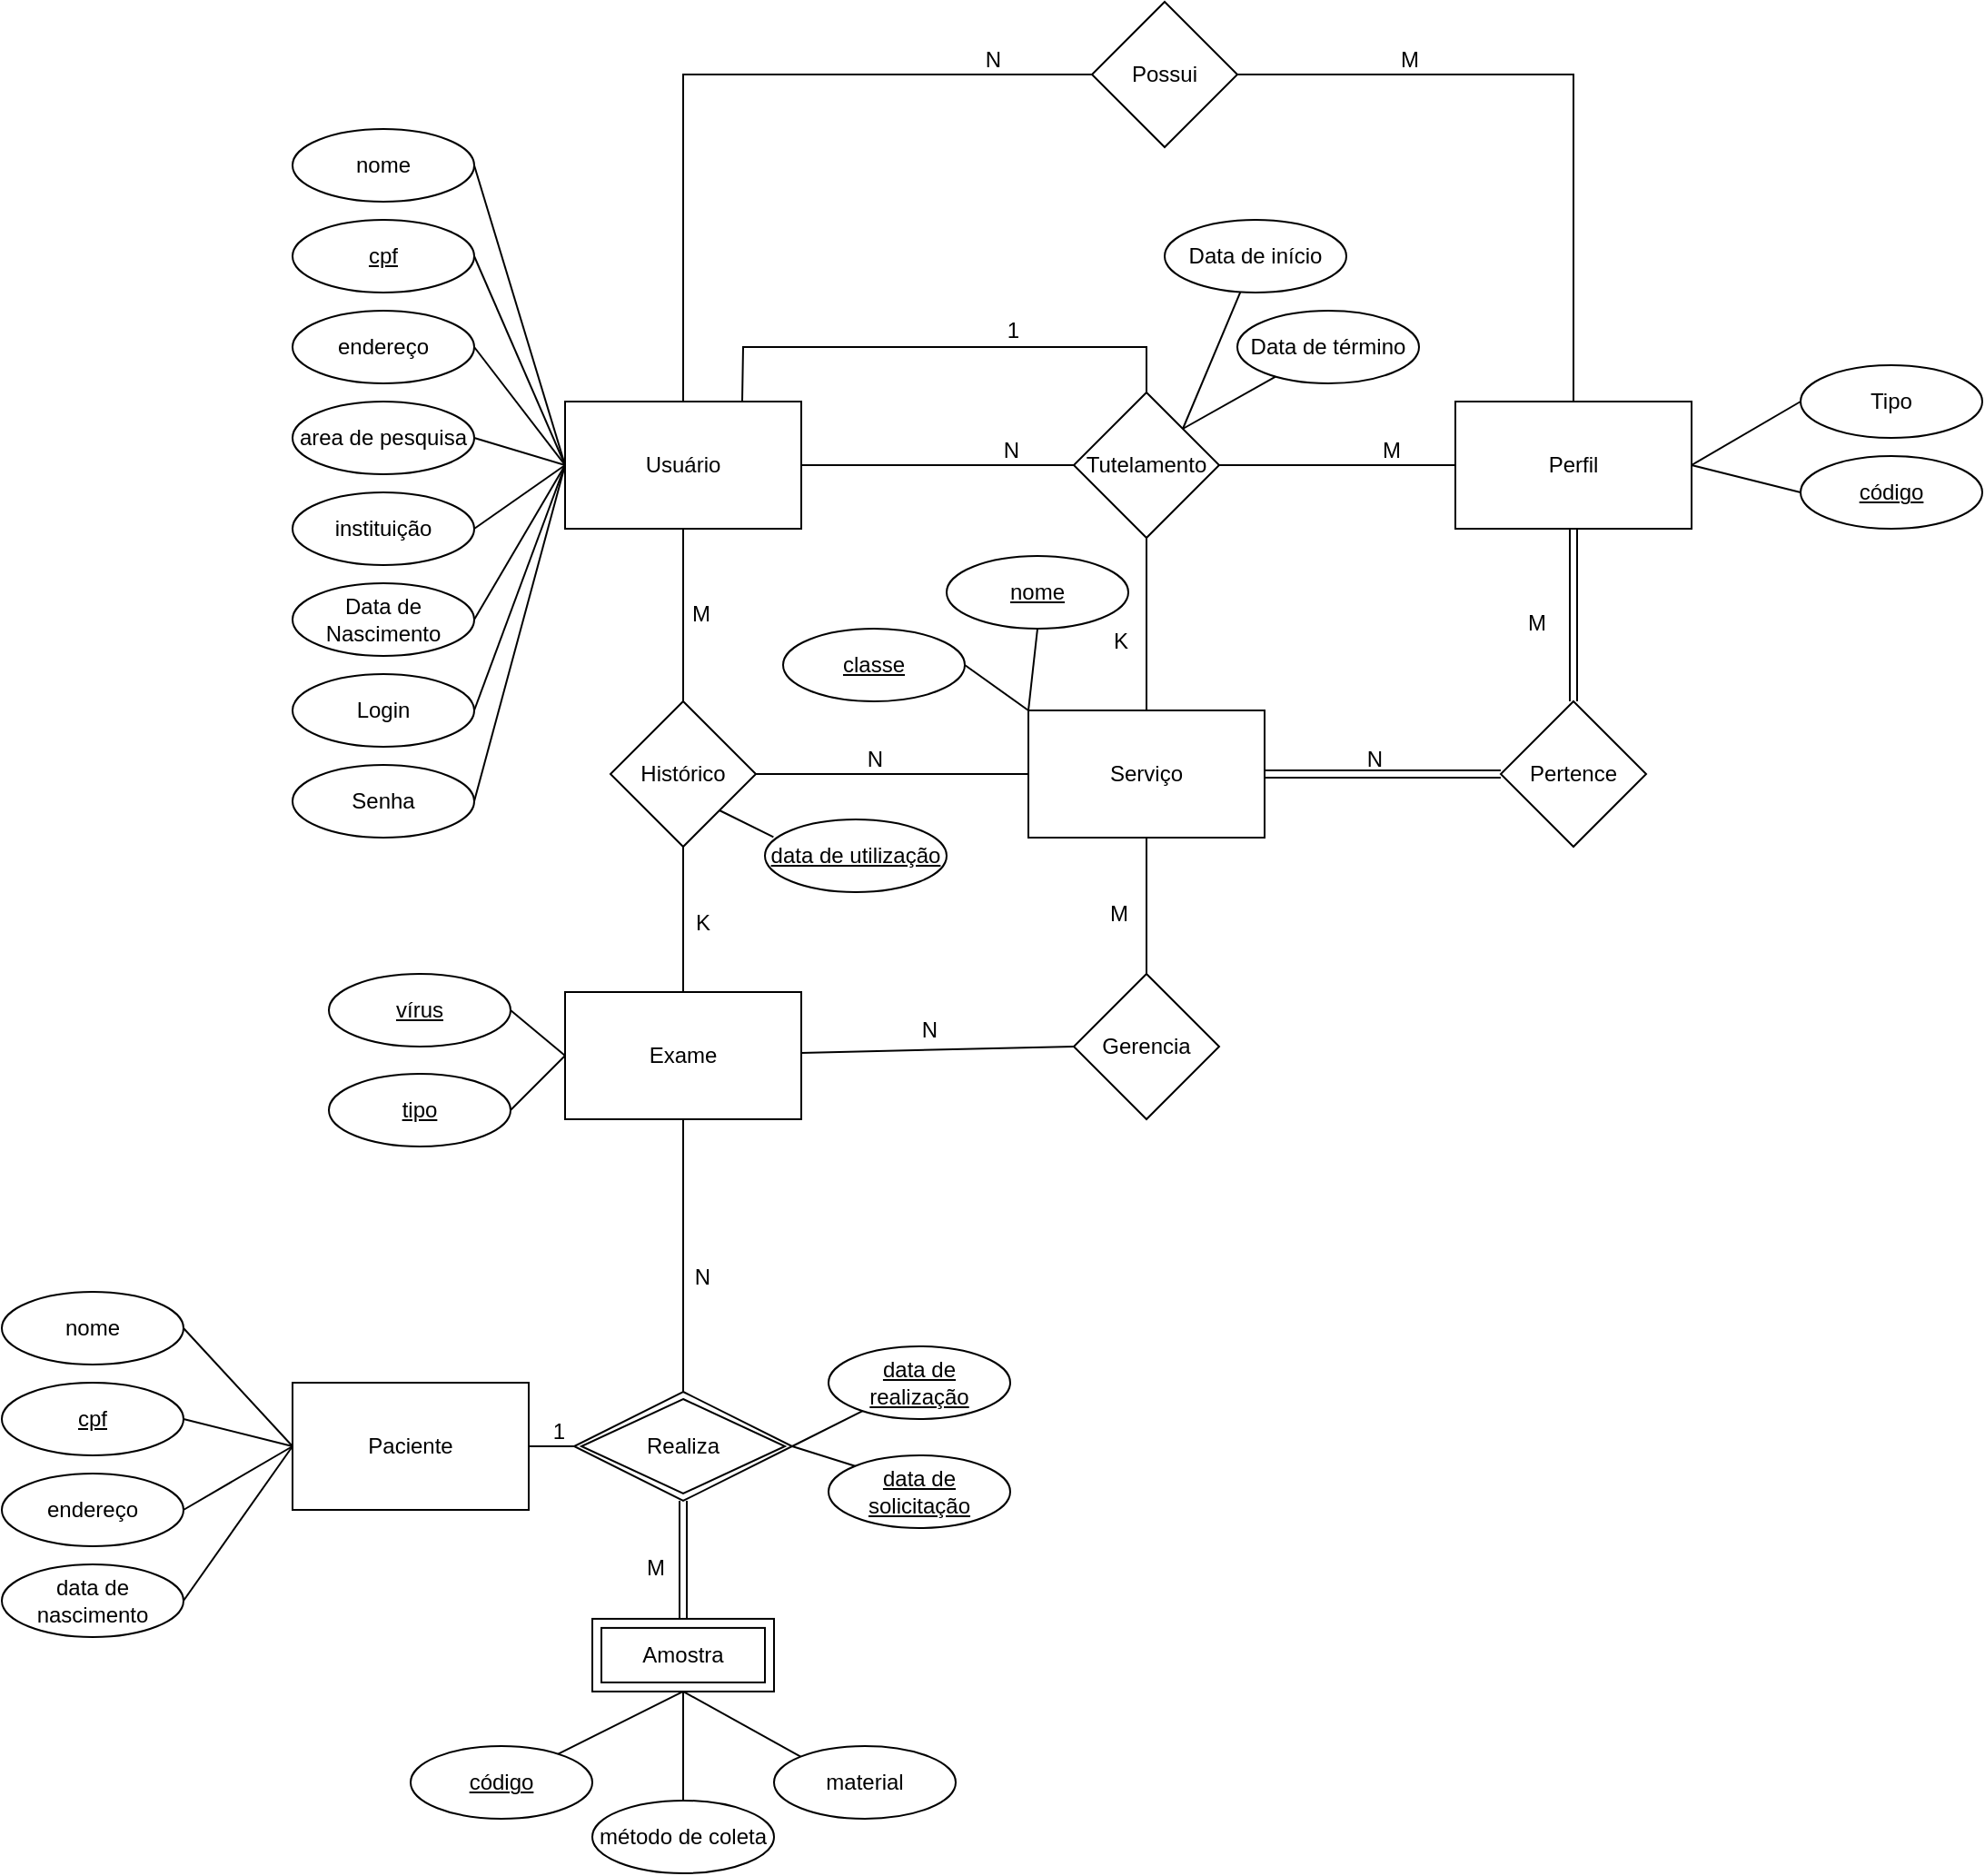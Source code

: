 <mxfile version="13.1.12" type="device" pages="2"><diagram id="vqulIl1J4enLwHjpf-9g" name="Page-1"><mxGraphModel dx="1108" dy="482" grid="1" gridSize="10" guides="1" tooltips="1" connect="1" arrows="1" fold="1" page="1" pageScale="1" pageWidth="850" pageHeight="1100" math="0" shadow="0"><root><mxCell id="0"/><mxCell id="1" parent="0"/><mxCell id="Hca87l5G_y4M02Vb20pz-1" value="Usuário" style="rounded=0;whiteSpace=wrap;html=1;" parent="1" vertex="1"><mxGeometry x="330" y="250" width="130" height="70" as="geometry"/></mxCell><mxCell id="Hca87l5G_y4M02Vb20pz-2" value="nome" style="ellipse;whiteSpace=wrap;html=1;align=center;" parent="1" vertex="1"><mxGeometry x="180" y="100" width="100" height="40" as="geometry"/></mxCell><mxCell id="Hca87l5G_y4M02Vb20pz-4" value="endereço" style="ellipse;whiteSpace=wrap;html=1;align=center;" parent="1" vertex="1"><mxGeometry x="180" y="200" width="100" height="40" as="geometry"/></mxCell><mxCell id="Hca87l5G_y4M02Vb20pz-5" value="cpf" style="ellipse;whiteSpace=wrap;html=1;align=center;fontStyle=4;" parent="1" vertex="1"><mxGeometry x="180" y="150" width="100" height="40" as="geometry"/></mxCell><mxCell id="Hca87l5G_y4M02Vb20pz-6" value="area de pesquisa" style="ellipse;whiteSpace=wrap;html=1;align=center;" parent="1" vertex="1"><mxGeometry x="180" y="250" width="100" height="40" as="geometry"/></mxCell><mxCell id="Hca87l5G_y4M02Vb20pz-7" value="instituição" style="ellipse;whiteSpace=wrap;html=1;align=center;" parent="1" vertex="1"><mxGeometry x="180" y="300" width="100" height="40" as="geometry"/></mxCell><mxCell id="Hca87l5G_y4M02Vb20pz-8" value="Data de Nascimento" style="ellipse;whiteSpace=wrap;html=1;align=center;" parent="1" vertex="1"><mxGeometry x="180" y="350" width="100" height="40" as="geometry"/></mxCell><mxCell id="Hca87l5G_y4M02Vb20pz-9" value="Login" style="ellipse;whiteSpace=wrap;html=1;align=center;" parent="1" vertex="1"><mxGeometry x="180" y="400" width="100" height="40" as="geometry"/></mxCell><mxCell id="Hca87l5G_y4M02Vb20pz-10" value="Senha" style="ellipse;whiteSpace=wrap;html=1;align=center;" parent="1" vertex="1"><mxGeometry x="180" y="450" width="100" height="40" as="geometry"/></mxCell><mxCell id="Hca87l5G_y4M02Vb20pz-12" value="" style="endArrow=none;html=1;entryX=0;entryY=0.5;entryDx=0;entryDy=0;exitX=1;exitY=0.5;exitDx=0;exitDy=0;" parent="1" source="Hca87l5G_y4M02Vb20pz-2" target="Hca87l5G_y4M02Vb20pz-1" edge="1"><mxGeometry width="50" height="50" relative="1" as="geometry"><mxPoint x="400" y="370" as="sourcePoint"/><mxPoint x="450" y="320" as="targetPoint"/></mxGeometry></mxCell><mxCell id="Hca87l5G_y4M02Vb20pz-13" value="" style="endArrow=none;html=1;entryX=0;entryY=0.5;entryDx=0;entryDy=0;exitX=1;exitY=0.5;exitDx=0;exitDy=0;" parent="1" source="Hca87l5G_y4M02Vb20pz-5" target="Hca87l5G_y4M02Vb20pz-1" edge="1"><mxGeometry width="50" height="50" relative="1" as="geometry"><mxPoint x="290" y="130" as="sourcePoint"/><mxPoint x="370" y="270" as="targetPoint"/></mxGeometry></mxCell><mxCell id="Hca87l5G_y4M02Vb20pz-14" value="" style="endArrow=none;html=1;entryX=0;entryY=0.5;entryDx=0;entryDy=0;exitX=1;exitY=0.5;exitDx=0;exitDy=0;" parent="1" source="Hca87l5G_y4M02Vb20pz-4" target="Hca87l5G_y4M02Vb20pz-1" edge="1"><mxGeometry width="50" height="50" relative="1" as="geometry"><mxPoint x="290" y="180" as="sourcePoint"/><mxPoint x="370" y="270" as="targetPoint"/></mxGeometry></mxCell><mxCell id="Hca87l5G_y4M02Vb20pz-15" value="" style="endArrow=none;html=1;exitX=1;exitY=0.5;exitDx=0;exitDy=0;entryX=0;entryY=0.5;entryDx=0;entryDy=0;" parent="1" source="Hca87l5G_y4M02Vb20pz-6" target="Hca87l5G_y4M02Vb20pz-1" edge="1"><mxGeometry width="50" height="50" relative="1" as="geometry"><mxPoint x="290" y="230" as="sourcePoint"/><mxPoint x="360" y="260" as="targetPoint"/></mxGeometry></mxCell><mxCell id="Hca87l5G_y4M02Vb20pz-17" value="" style="endArrow=none;html=1;exitX=1;exitY=0.5;exitDx=0;exitDy=0;entryX=0;entryY=0.5;entryDx=0;entryDy=0;" parent="1" source="Hca87l5G_y4M02Vb20pz-7" target="Hca87l5G_y4M02Vb20pz-1" edge="1"><mxGeometry width="50" height="50" relative="1" as="geometry"><mxPoint x="290" y="280" as="sourcePoint"/><mxPoint x="370" y="270" as="targetPoint"/></mxGeometry></mxCell><mxCell id="Hca87l5G_y4M02Vb20pz-18" value="" style="endArrow=none;html=1;exitX=1;exitY=0.5;exitDx=0;exitDy=0;entryX=0;entryY=0.5;entryDx=0;entryDy=0;" parent="1" source="Hca87l5G_y4M02Vb20pz-8" target="Hca87l5G_y4M02Vb20pz-1" edge="1"><mxGeometry width="50" height="50" relative="1" as="geometry"><mxPoint x="290" y="330" as="sourcePoint"/><mxPoint x="360" y="260" as="targetPoint"/></mxGeometry></mxCell><mxCell id="Hca87l5G_y4M02Vb20pz-19" value="" style="endArrow=none;html=1;exitX=1;exitY=0.5;exitDx=0;exitDy=0;entryX=0;entryY=0.5;entryDx=0;entryDy=0;" parent="1" source="Hca87l5G_y4M02Vb20pz-9" target="Hca87l5G_y4M02Vb20pz-1" edge="1"><mxGeometry width="50" height="50" relative="1" as="geometry"><mxPoint x="290" y="380" as="sourcePoint"/><mxPoint x="370" y="270" as="targetPoint"/></mxGeometry></mxCell><mxCell id="Hca87l5G_y4M02Vb20pz-20" value="" style="endArrow=none;html=1;exitX=1;exitY=0.5;exitDx=0;exitDy=0;entryX=0;entryY=0.5;entryDx=0;entryDy=0;" parent="1" source="Hca87l5G_y4M02Vb20pz-10" target="Hca87l5G_y4M02Vb20pz-1" edge="1"><mxGeometry width="50" height="50" relative="1" as="geometry"><mxPoint x="290" y="430" as="sourcePoint"/><mxPoint x="370" y="270" as="targetPoint"/></mxGeometry></mxCell><mxCell id="Hca87l5G_y4M02Vb20pz-21" value="Tutelamento" style="rhombus;whiteSpace=wrap;html=1;" parent="1" vertex="1"><mxGeometry x="610" y="245" width="80" height="80" as="geometry"/></mxCell><mxCell id="Hca87l5G_y4M02Vb20pz-22" value="Perfil" style="rounded=0;whiteSpace=wrap;html=1;" parent="1" vertex="1"><mxGeometry x="820" y="250" width="130" height="70" as="geometry"/></mxCell><mxCell id="Hca87l5G_y4M02Vb20pz-25" value="Possui" style="rhombus;whiteSpace=wrap;html=1;" parent="1" vertex="1"><mxGeometry x="620" y="30" width="80" height="80" as="geometry"/></mxCell><mxCell id="Hca87l5G_y4M02Vb20pz-26" value="" style="endArrow=none;html=1;rounded=0;exitX=0.75;exitY=0;exitDx=0;exitDy=0;entryX=0.5;entryY=0;entryDx=0;entryDy=0;" parent="1" source="Hca87l5G_y4M02Vb20pz-1" target="Hca87l5G_y4M02Vb20pz-21" edge="1"><mxGeometry relative="1" as="geometry"><mxPoint x="370" y="290" as="sourcePoint"/><mxPoint x="580" y="220" as="targetPoint"/><Array as="points"><mxPoint x="428" y="220"/><mxPoint x="650" y="220"/></Array></mxGeometry></mxCell><mxCell id="Hca87l5G_y4M02Vb20pz-27" value="1" style="resizable=0;html=1;align=right;verticalAlign=bottom;" parent="Hca87l5G_y4M02Vb20pz-26" connectable="0" vertex="1"><mxGeometry x="1" relative="1" as="geometry"><mxPoint x="-70" y="-25" as="offset"/></mxGeometry></mxCell><mxCell id="Hca87l5G_y4M02Vb20pz-28" value="" style="endArrow=none;html=1;rounded=0;entryX=0;entryY=0.5;entryDx=0;entryDy=0;" parent="1" target="Hca87l5G_y4M02Vb20pz-21" edge="1"><mxGeometry relative="1" as="geometry"><mxPoint x="460" y="285" as="sourcePoint"/><mxPoint x="530" y="290" as="targetPoint"/></mxGeometry></mxCell><mxCell id="Hca87l5G_y4M02Vb20pz-29" value="N" style="resizable=0;html=1;align=right;verticalAlign=bottom;" parent="Hca87l5G_y4M02Vb20pz-28" connectable="0" vertex="1"><mxGeometry x="1" relative="1" as="geometry"><mxPoint x="-30" as="offset"/></mxGeometry></mxCell><mxCell id="Hca87l5G_y4M02Vb20pz-33" value="" style="endArrow=none;html=1;rounded=0;exitX=0.5;exitY=0;exitDx=0;exitDy=0;entryX=0;entryY=0.5;entryDx=0;entryDy=0;" parent="1" source="Hca87l5G_y4M02Vb20pz-1" target="Hca87l5G_y4M02Vb20pz-25" edge="1"><mxGeometry relative="1" as="geometry"><mxPoint x="470" y="295" as="sourcePoint"/><mxPoint x="395" y="90" as="targetPoint"/><Array as="points"><mxPoint x="395" y="70"/></Array></mxGeometry></mxCell><mxCell id="Hca87l5G_y4M02Vb20pz-34" value="N" style="resizable=0;html=1;align=right;verticalAlign=bottom;" parent="Hca87l5G_y4M02Vb20pz-33" connectable="0" vertex="1"><mxGeometry x="1" relative="1" as="geometry"><mxPoint x="-50" as="offset"/></mxGeometry></mxCell><mxCell id="Hca87l5G_y4M02Vb20pz-35" value="" style="endArrow=none;html=1;rounded=0;exitX=0.5;exitY=0;exitDx=0;exitDy=0;entryX=1;entryY=0.5;entryDx=0;entryDy=0;" parent="1" source="Hca87l5G_y4M02Vb20pz-22" target="Hca87l5G_y4M02Vb20pz-25" edge="1"><mxGeometry relative="1" as="geometry"><mxPoint x="405" y="260" as="sourcePoint"/><mxPoint x="560" y="150" as="targetPoint"/><Array as="points"><mxPoint x="885" y="70"/></Array></mxGeometry></mxCell><mxCell id="Hca87l5G_y4M02Vb20pz-36" value="M" style="resizable=0;html=1;align=right;verticalAlign=bottom;" parent="Hca87l5G_y4M02Vb20pz-35" connectable="0" vertex="1"><mxGeometry x="1" relative="1" as="geometry"><mxPoint x="100" as="offset"/></mxGeometry></mxCell><mxCell id="Hca87l5G_y4M02Vb20pz-37" value="Data de início" style="ellipse;whiteSpace=wrap;html=1;align=center;" parent="1" vertex="1"><mxGeometry x="660" y="150" width="100" height="40" as="geometry"/></mxCell><mxCell id="Hca87l5G_y4M02Vb20pz-38" value="Data de término" style="ellipse;whiteSpace=wrap;html=1;align=center;" parent="1" vertex="1"><mxGeometry x="700" y="200" width="100" height="40" as="geometry"/></mxCell><mxCell id="Hca87l5G_y4M02Vb20pz-39" value="" style="endArrow=none;html=1;exitX=1;exitY=0;exitDx=0;exitDy=0;" parent="1" source="Hca87l5G_y4M02Vb20pz-21" target="Hca87l5G_y4M02Vb20pz-38" edge="1"><mxGeometry width="50" height="50" relative="1" as="geometry"><mxPoint x="690" y="310" as="sourcePoint"/><mxPoint x="740" y="260" as="targetPoint"/></mxGeometry></mxCell><mxCell id="Hca87l5G_y4M02Vb20pz-40" value="" style="endArrow=none;html=1;exitX=1;exitY=0;exitDx=0;exitDy=0;" parent="1" source="Hca87l5G_y4M02Vb20pz-21" target="Hca87l5G_y4M02Vb20pz-37" edge="1"><mxGeometry width="50" height="50" relative="1" as="geometry"><mxPoint x="680" y="275" as="sourcePoint"/><mxPoint x="731.024" y="246.299" as="targetPoint"/></mxGeometry></mxCell><mxCell id="Hca87l5G_y4M02Vb20pz-41" value="" style="endArrow=none;html=1;rounded=0;entryX=0;entryY=0.5;entryDx=0;entryDy=0;exitX=1;exitY=0.5;exitDx=0;exitDy=0;" parent="1" source="Hca87l5G_y4M02Vb20pz-21" target="Hca87l5G_y4M02Vb20pz-22" edge="1"><mxGeometry relative="1" as="geometry"><mxPoint x="470" y="295" as="sourcePoint"/><mxPoint x="620" y="295" as="targetPoint"/></mxGeometry></mxCell><mxCell id="Hca87l5G_y4M02Vb20pz-42" value="M" style="resizable=0;html=1;align=right;verticalAlign=bottom;" parent="Hca87l5G_y4M02Vb20pz-41" connectable="0" vertex="1"><mxGeometry x="1" relative="1" as="geometry"><mxPoint x="-30" as="offset"/></mxGeometry></mxCell><mxCell id="Hca87l5G_y4M02Vb20pz-43" value="Tipo" style="ellipse;whiteSpace=wrap;html=1;align=center;" parent="1" vertex="1"><mxGeometry x="1010" y="230" width="100" height="40" as="geometry"/></mxCell><mxCell id="Hca87l5G_y4M02Vb20pz-44" value="" style="endArrow=none;html=1;exitX=1;exitY=0.5;exitDx=0;exitDy=0;entryX=0;entryY=0.5;entryDx=0;entryDy=0;" parent="1" source="Hca87l5G_y4M02Vb20pz-22" target="Hca87l5G_y4M02Vb20pz-43" edge="1"><mxGeometry width="50" height="50" relative="1" as="geometry"><mxPoint x="680" y="275" as="sourcePoint"/><mxPoint x="731.024" y="246.299" as="targetPoint"/></mxGeometry></mxCell><mxCell id="Hca87l5G_y4M02Vb20pz-45" value="código" style="ellipse;whiteSpace=wrap;html=1;align=center;fontStyle=4;" parent="1" vertex="1"><mxGeometry x="1010" y="280" width="100" height="40" as="geometry"/></mxCell><mxCell id="Hca87l5G_y4M02Vb20pz-46" value="" style="endArrow=none;html=1;exitX=1;exitY=0.5;exitDx=0;exitDy=0;entryX=0;entryY=0.5;entryDx=0;entryDy=0;" parent="1" source="Hca87l5G_y4M02Vb20pz-22" target="Hca87l5G_y4M02Vb20pz-45" edge="1"><mxGeometry width="50" height="50" relative="1" as="geometry"><mxPoint x="960" y="295" as="sourcePoint"/><mxPoint x="1020" y="250" as="targetPoint"/></mxGeometry></mxCell><mxCell id="Hca87l5G_y4M02Vb20pz-47" value="Serviço" style="rounded=0;whiteSpace=wrap;html=1;" parent="1" vertex="1"><mxGeometry x="585" y="420" width="130" height="70" as="geometry"/></mxCell><mxCell id="Hca87l5G_y4M02Vb20pz-48" value="Pertence" style="rhombus;whiteSpace=wrap;html=1;" parent="1" vertex="1"><mxGeometry x="845" y="415" width="80" height="80" as="geometry"/></mxCell><mxCell id="Hca87l5G_y4M02Vb20pz-49" value="" style="shape=link;html=1;rounded=0;entryX=0;entryY=0.5;entryDx=0;entryDy=0;" parent="1" target="Hca87l5G_y4M02Vb20pz-48" edge="1"><mxGeometry relative="1" as="geometry"><mxPoint x="715" y="455" as="sourcePoint"/><mxPoint x="845" y="454.5" as="targetPoint"/></mxGeometry></mxCell><mxCell id="Hca87l5G_y4M02Vb20pz-50" value="N" style="resizable=0;html=1;align=right;verticalAlign=bottom;" parent="Hca87l5G_y4M02Vb20pz-49" connectable="0" vertex="1"><mxGeometry x="1" relative="1" as="geometry"><mxPoint x="-65" as="offset"/></mxGeometry></mxCell><mxCell id="Hca87l5G_y4M02Vb20pz-51" value="" style="shape=link;html=1;rounded=0;entryX=0.5;entryY=0;entryDx=0;entryDy=0;exitX=0.5;exitY=1;exitDx=0;exitDy=0;" parent="1" source="Hca87l5G_y4M02Vb20pz-22" target="Hca87l5G_y4M02Vb20pz-48" edge="1"><mxGeometry relative="1" as="geometry"><mxPoint x="725" y="465" as="sourcePoint"/><mxPoint x="855" y="465" as="targetPoint"/></mxGeometry></mxCell><mxCell id="Hca87l5G_y4M02Vb20pz-52" value="M" style="resizable=0;html=1;align=right;verticalAlign=bottom;" parent="Hca87l5G_y4M02Vb20pz-51" connectable="0" vertex="1"><mxGeometry x="1" relative="1" as="geometry"><mxPoint x="-15" y="-35" as="offset"/></mxGeometry></mxCell><mxCell id="Hca87l5G_y4M02Vb20pz-53" value="" style="endArrow=none;html=1;rounded=0;entryX=0.5;entryY=0;entryDx=0;entryDy=0;exitX=0.5;exitY=1;exitDx=0;exitDy=0;" parent="1" source="Hca87l5G_y4M02Vb20pz-21" target="Hca87l5G_y4M02Vb20pz-47" edge="1"><mxGeometry relative="1" as="geometry"><mxPoint x="700" y="295" as="sourcePoint"/><mxPoint x="830" y="295" as="targetPoint"/></mxGeometry></mxCell><mxCell id="Hca87l5G_y4M02Vb20pz-54" value="&lt;div&gt;K&lt;/div&gt;" style="resizable=0;html=1;align=right;verticalAlign=bottom;" parent="Hca87l5G_y4M02Vb20pz-53" connectable="0" vertex="1"><mxGeometry x="1" relative="1" as="geometry"><mxPoint x="-10" y="-30" as="offset"/></mxGeometry></mxCell><mxCell id="Hca87l5G_y4M02Vb20pz-55" value="classe" style="ellipse;whiteSpace=wrap;html=1;align=center;fontStyle=4;" parent="1" vertex="1"><mxGeometry x="450" y="375" width="100" height="40" as="geometry"/></mxCell><mxCell id="Hca87l5G_y4M02Vb20pz-56" value="&lt;div&gt;nome&lt;/div&gt;" style="ellipse;whiteSpace=wrap;html=1;align=center;fontStyle=4;" parent="1" vertex="1"><mxGeometry x="540" y="335" width="100" height="40" as="geometry"/></mxCell><mxCell id="Hca87l5G_y4M02Vb20pz-57" value="" style="endArrow=none;html=1;exitX=0;exitY=0.5;exitDx=0;exitDy=0;entryX=1;entryY=0.5;entryDx=0;entryDy=0;" parent="1" target="Hca87l5G_y4M02Vb20pz-55" edge="1"><mxGeometry width="50" height="50" relative="1" as="geometry"><mxPoint x="585" y="420" as="sourcePoint"/><mxPoint x="340" y="260" as="targetPoint"/></mxGeometry></mxCell><mxCell id="Hca87l5G_y4M02Vb20pz-58" value="" style="endArrow=none;html=1;exitX=0.5;exitY=1;exitDx=0;exitDy=0;entryX=0;entryY=0;entryDx=0;entryDy=0;" parent="1" source="Hca87l5G_y4M02Vb20pz-56" target="Hca87l5G_y4M02Vb20pz-47" edge="1"><mxGeometry width="50" height="50" relative="1" as="geometry"><mxPoint x="675" y="335" as="sourcePoint"/><mxPoint x="650" y="320" as="targetPoint"/></mxGeometry></mxCell><mxCell id="Hca87l5G_y4M02Vb20pz-59" value="Gerencia" style="rhombus;whiteSpace=wrap;html=1;" parent="1" vertex="1"><mxGeometry x="610" y="565" width="80" height="80" as="geometry"/></mxCell><mxCell id="Hca87l5G_y4M02Vb20pz-60" value="Exame" style="rounded=0;whiteSpace=wrap;html=1;" parent="1" vertex="1"><mxGeometry x="330" y="575" width="130" height="70" as="geometry"/></mxCell><mxCell id="Hca87l5G_y4M02Vb20pz-61" value="" style="endArrow=none;html=1;rounded=0;exitX=0.5;exitY=1;exitDx=0;exitDy=0;entryX=0.5;entryY=0;entryDx=0;entryDy=0;" parent="1" source="Hca87l5G_y4M02Vb20pz-47" target="Hca87l5G_y4M02Vb20pz-59" edge="1"><mxGeometry relative="1" as="geometry"><mxPoint x="649.5" y="530" as="sourcePoint"/><mxPoint x="650" y="560" as="targetPoint"/><Array as="points"/></mxGeometry></mxCell><mxCell id="Hca87l5G_y4M02Vb20pz-62" value="&lt;div&gt;M&lt;/div&gt;" style="resizable=0;html=1;align=right;verticalAlign=bottom;" parent="Hca87l5G_y4M02Vb20pz-61" connectable="0" vertex="1"><mxGeometry x="1" relative="1" as="geometry"><mxPoint x="-10" y="-25" as="offset"/></mxGeometry></mxCell><mxCell id="Hca87l5G_y4M02Vb20pz-65" value="tipo" style="ellipse;whiteSpace=wrap;html=1;align=center;fontStyle=4;" parent="1" vertex="1"><mxGeometry x="200" y="620" width="100" height="40" as="geometry"/></mxCell><mxCell id="Hca87l5G_y4M02Vb20pz-66" value="vírus" style="ellipse;whiteSpace=wrap;html=1;align=center;fontStyle=4;" parent="1" vertex="1"><mxGeometry x="200" y="565" width="100" height="40" as="geometry"/></mxCell><mxCell id="Hca87l5G_y4M02Vb20pz-67" value="" style="endArrow=none;html=1;exitX=1;exitY=0.5;exitDx=0;exitDy=0;" parent="1" source="Hca87l5G_y4M02Vb20pz-65" edge="1"><mxGeometry width="50" height="50" relative="1" as="geometry"><mxPoint x="95" y="360" as="sourcePoint"/><mxPoint x="330" y="610" as="targetPoint"/></mxGeometry></mxCell><mxCell id="Hca87l5G_y4M02Vb20pz-68" value="" style="endArrow=none;html=1;exitX=1;exitY=0.5;exitDx=0;exitDy=0;" parent="1" source="Hca87l5G_y4M02Vb20pz-66" edge="1"><mxGeometry width="50" height="50" relative="1" as="geometry"><mxPoint x="540" y="575" as="sourcePoint"/><mxPoint x="330" y="610" as="targetPoint"/></mxGeometry></mxCell><mxCell id="Hca87l5G_y4M02Vb20pz-69" value="Realiza" style="shape=rhombus;double=1;perimeter=rhombusPerimeter;whiteSpace=wrap;html=1;align=center;" parent="1" vertex="1"><mxGeometry x="335" y="795" width="120" height="60" as="geometry"/></mxCell><mxCell id="Hca87l5G_y4M02Vb20pz-70" value="Amostra" style="shape=ext;margin=3;double=1;whiteSpace=wrap;html=1;align=center;" parent="1" vertex="1"><mxGeometry x="345" y="919.96" width="100" height="40" as="geometry"/></mxCell><mxCell id="Hca87l5G_y4M02Vb20pz-71" value="Paciente" style="rounded=0;whiteSpace=wrap;html=1;" parent="1" vertex="1"><mxGeometry x="180" y="790" width="130" height="70" as="geometry"/></mxCell><mxCell id="Hca87l5G_y4M02Vb20pz-72" value="" style="endArrow=none;html=1;rounded=0;entryX=0.5;entryY=1;entryDx=0;entryDy=0;exitX=0.5;exitY=0;exitDx=0;exitDy=0;" parent="1" source="Hca87l5G_y4M02Vb20pz-69" target="Hca87l5G_y4M02Vb20pz-60" edge="1"><mxGeometry relative="1" as="geometry"><mxPoint x="180" y="730" as="sourcePoint"/><mxPoint x="340" y="730" as="targetPoint"/></mxGeometry></mxCell><mxCell id="Hca87l5G_y4M02Vb20pz-73" value="N" style="resizable=0;html=1;align=right;verticalAlign=bottom;" parent="Hca87l5G_y4M02Vb20pz-72" connectable="0" vertex="1"><mxGeometry x="1" relative="1" as="geometry"><mxPoint x="15.0" y="95" as="offset"/></mxGeometry></mxCell><mxCell id="Hca87l5G_y4M02Vb20pz-76" value="" style="endArrow=none;html=1;rounded=0;entryX=0;entryY=0.5;entryDx=0;entryDy=0;exitX=1;exitY=0.5;exitDx=0;exitDy=0;" parent="1" source="Hca87l5G_y4M02Vb20pz-71" target="Hca87l5G_y4M02Vb20pz-69" edge="1"><mxGeometry relative="1" as="geometry"><mxPoint x="330" y="835" as="sourcePoint"/><mxPoint x="450" y="835" as="targetPoint"/></mxGeometry></mxCell><mxCell id="Hca87l5G_y4M02Vb20pz-77" value="1" style="resizable=0;html=1;align=right;verticalAlign=bottom;" parent="Hca87l5G_y4M02Vb20pz-76" connectable="0" vertex="1"><mxGeometry x="1" relative="1" as="geometry"><mxPoint x="-5" as="offset"/></mxGeometry></mxCell><mxCell id="Hca87l5G_y4M02Vb20pz-78" value="&lt;u&gt;data de realização&lt;/u&gt;" style="ellipse;whiteSpace=wrap;html=1;align=center;" parent="1" vertex="1"><mxGeometry x="475" y="770" width="100" height="40" as="geometry"/></mxCell><mxCell id="Hca87l5G_y4M02Vb20pz-79" value="" style="endArrow=none;html=1;entryX=1;entryY=0.5;entryDx=0;entryDy=0;" parent="1" source="Hca87l5G_y4M02Vb20pz-78" target="Hca87l5G_y4M02Vb20pz-69" edge="1"><mxGeometry width="50" height="50" relative="1" as="geometry"><mxPoint x="205" y="575" as="sourcePoint"/><mxPoint x="170" y="595" as="targetPoint"/></mxGeometry></mxCell><mxCell id="Hca87l5G_y4M02Vb20pz-80" value="" style="shape=link;html=1;rounded=0;entryX=0.5;entryY=1;entryDx=0;entryDy=0;exitX=0.5;exitY=0;exitDx=0;exitDy=0;" parent="1" source="Hca87l5G_y4M02Vb20pz-70" target="Hca87l5G_y4M02Vb20pz-69" edge="1"><mxGeometry relative="1" as="geometry"><mxPoint x="335" y="575" as="sourcePoint"/><mxPoint x="465" y="575" as="targetPoint"/></mxGeometry></mxCell><mxCell id="Hca87l5G_y4M02Vb20pz-81" value="M" style="resizable=0;html=1;align=right;verticalAlign=bottom;" parent="Hca87l5G_y4M02Vb20pz-80" connectable="0" vertex="1"><mxGeometry x="1" relative="1" as="geometry"><mxPoint x="-10" y="45.04" as="offset"/></mxGeometry></mxCell><mxCell id="Hca87l5G_y4M02Vb20pz-82" value="método de coleta" style="ellipse;whiteSpace=wrap;html=1;align=center;" parent="1" vertex="1"><mxGeometry x="345" y="1019.96" width="100" height="40" as="geometry"/></mxCell><mxCell id="Hca87l5G_y4M02Vb20pz-83" value="" style="endArrow=none;html=1;entryX=0.5;entryY=0;entryDx=0;entryDy=0;exitX=0.5;exitY=1;exitDx=0;exitDy=0;" parent="1" source="Hca87l5G_y4M02Vb20pz-70" target="Hca87l5G_y4M02Vb20pz-82" edge="1"><mxGeometry width="50" height="50" relative="1" as="geometry"><mxPoint x="323.57" y="738.53" as="sourcePoint"/><mxPoint x="375" y="789.96" as="targetPoint"/></mxGeometry></mxCell><mxCell id="Hca87l5G_y4M02Vb20pz-84" value="material" style="ellipse;whiteSpace=wrap;html=1;align=center;" parent="1" vertex="1"><mxGeometry x="445" y="989.96" width="100" height="40" as="geometry"/></mxCell><mxCell id="Hca87l5G_y4M02Vb20pz-85" value="" style="endArrow=none;html=1;entryX=0;entryY=0;entryDx=0;entryDy=0;exitX=0.5;exitY=1;exitDx=0;exitDy=0;" parent="1" source="Hca87l5G_y4M02Vb20pz-70" target="Hca87l5G_y4M02Vb20pz-84" edge="1"><mxGeometry width="50" height="50" relative="1" as="geometry"><mxPoint x="405" y="969.96" as="sourcePoint"/><mxPoint x="405" y="1029.96" as="targetPoint"/></mxGeometry></mxCell><mxCell id="Hca87l5G_y4M02Vb20pz-86" value="código" style="ellipse;whiteSpace=wrap;html=1;align=center;fontStyle=4;" parent="1" vertex="1"><mxGeometry x="245" y="989.96" width="100" height="40" as="geometry"/></mxCell><mxCell id="Hca87l5G_y4M02Vb20pz-87" value="" style="endArrow=none;html=1;" parent="1" target="Hca87l5G_y4M02Vb20pz-86" edge="1"><mxGeometry width="50" height="50" relative="1" as="geometry"><mxPoint x="395" y="959.96" as="sourcePoint"/><mxPoint x="405" y="1029.96" as="targetPoint"/></mxGeometry></mxCell><mxCell id="Hca87l5G_y4M02Vb20pz-88" value="cpf" style="ellipse;whiteSpace=wrap;html=1;align=center;fontStyle=4;" parent="1" vertex="1"><mxGeometry x="20" y="790" width="100" height="40" as="geometry"/></mxCell><mxCell id="Hca87l5G_y4M02Vb20pz-89" value="" style="endArrow=none;html=1;entryX=0;entryY=0.5;entryDx=0;entryDy=0;exitX=1;exitY=0.5;exitDx=0;exitDy=0;" parent="1" source="Hca87l5G_y4M02Vb20pz-88" target="Hca87l5G_y4M02Vb20pz-71" edge="1"><mxGeometry width="50" height="50" relative="1" as="geometry"><mxPoint x="388.57" y="768.57" as="sourcePoint"/><mxPoint x="440" y="820" as="targetPoint"/></mxGeometry></mxCell><mxCell id="Hca87l5G_y4M02Vb20pz-90" value="nome" style="ellipse;whiteSpace=wrap;html=1;align=center;" parent="1" vertex="1"><mxGeometry x="20" y="740" width="100" height="40" as="geometry"/></mxCell><mxCell id="Hca87l5G_y4M02Vb20pz-91" value="" style="endArrow=none;html=1;entryX=0;entryY=0.5;entryDx=0;entryDy=0;exitX=1;exitY=0.5;exitDx=0;exitDy=0;" parent="1" source="Hca87l5G_y4M02Vb20pz-90" target="Hca87l5G_y4M02Vb20pz-71" edge="1"><mxGeometry width="50" height="50" relative="1" as="geometry"><mxPoint x="80" y="760" as="sourcePoint"/><mxPoint x="160" y="835" as="targetPoint"/></mxGeometry></mxCell><mxCell id="Hca87l5G_y4M02Vb20pz-92" value="endereço" style="ellipse;whiteSpace=wrap;html=1;align=center;" parent="1" vertex="1"><mxGeometry x="20" y="840" width="100" height="40" as="geometry"/></mxCell><mxCell id="Hca87l5G_y4M02Vb20pz-93" value="data de nascimento" style="ellipse;whiteSpace=wrap;html=1;align=center;" parent="1" vertex="1"><mxGeometry x="20" y="890" width="100" height="40" as="geometry"/></mxCell><mxCell id="Hca87l5G_y4M02Vb20pz-94" value="" style="endArrow=none;html=1;entryX=0;entryY=0.5;entryDx=0;entryDy=0;exitX=1;exitY=0.5;exitDx=0;exitDy=0;" parent="1" source="Hca87l5G_y4M02Vb20pz-92" target="Hca87l5G_y4M02Vb20pz-71" edge="1"><mxGeometry width="50" height="50" relative="1" as="geometry"><mxPoint x="90" y="820" as="sourcePoint"/><mxPoint x="160" y="835" as="targetPoint"/></mxGeometry></mxCell><mxCell id="Hca87l5G_y4M02Vb20pz-95" value="" style="endArrow=none;html=1;entryX=0;entryY=0.5;entryDx=0;entryDy=0;exitX=1;exitY=0.5;exitDx=0;exitDy=0;" parent="1" source="Hca87l5G_y4M02Vb20pz-93" target="Hca87l5G_y4M02Vb20pz-71" edge="1"><mxGeometry width="50" height="50" relative="1" as="geometry"><mxPoint x="90" y="870" as="sourcePoint"/><mxPoint x="160" y="835" as="targetPoint"/></mxGeometry></mxCell><mxCell id="DPUbYvpwC4rmFdESuQnZ-4" value="" style="rhombus;whiteSpace=wrap;html=1;" parent="1" vertex="1"><mxGeometry x="355" y="415" width="80" height="80" as="geometry"/></mxCell><mxCell id="DPUbYvpwC4rmFdESuQnZ-5" value="" style="endArrow=none;html=1;entryX=0.5;entryY=1;entryDx=0;entryDy=0;exitX=0.5;exitY=0;exitDx=0;exitDy=0;" parent="1" source="DPUbYvpwC4rmFdESuQnZ-4" target="Hca87l5G_y4M02Vb20pz-1" edge="1"><mxGeometry width="50" height="50" relative="1" as="geometry"><mxPoint x="530" y="460" as="sourcePoint"/><mxPoint x="580" y="410" as="targetPoint"/></mxGeometry></mxCell><mxCell id="DPUbYvpwC4rmFdESuQnZ-6" value="" style="endArrow=none;html=1;exitX=1;exitY=0.5;exitDx=0;exitDy=0;entryX=0;entryY=0.5;entryDx=0;entryDy=0;" parent="1" source="DPUbYvpwC4rmFdESuQnZ-4" target="Hca87l5G_y4M02Vb20pz-47" edge="1"><mxGeometry width="50" height="50" relative="1" as="geometry"><mxPoint x="530" y="460" as="sourcePoint"/><mxPoint x="580" y="410" as="targetPoint"/></mxGeometry></mxCell><mxCell id="DPUbYvpwC4rmFdESuQnZ-8" value="Histórico" style="text;html=1;strokeColor=none;fillColor=none;align=center;verticalAlign=middle;whiteSpace=wrap;rounded=0;" parent="1" vertex="1"><mxGeometry x="375" y="445" width="40" height="20" as="geometry"/></mxCell><mxCell id="DPUbYvpwC4rmFdESuQnZ-11" value="&lt;u&gt;data de utilização&lt;/u&gt;" style="ellipse;whiteSpace=wrap;html=1;align=center;" parent="1" vertex="1"><mxGeometry x="440" y="480" width="100" height="40" as="geometry"/></mxCell><mxCell id="DPUbYvpwC4rmFdESuQnZ-13" value="" style="endArrow=none;html=1;exitX=0.047;exitY=0.242;exitDx=0;exitDy=0;entryX=1;entryY=1;entryDx=0;entryDy=0;exitPerimeter=0;" parent="1" source="DPUbYvpwC4rmFdESuQnZ-11" target="DPUbYvpwC4rmFdESuQnZ-4" edge="1"><mxGeometry width="50" height="50" relative="1" as="geometry"><mxPoint x="530" y="580" as="sourcePoint"/><mxPoint x="580" y="530" as="targetPoint"/></mxGeometry></mxCell><mxCell id="gB2T98hT1KQtVvKRYJYW-1" value="N" style="resizable=0;html=1;align=right;verticalAlign=bottom;" parent="1" connectable="0" vertex="1"><mxGeometry x="570" y="455" as="geometry"><mxPoint x="-65" as="offset"/></mxGeometry></mxCell><mxCell id="gB2T98hT1KQtVvKRYJYW-2" value="M" style="resizable=0;html=1;align=right;verticalAlign=bottom;" parent="1" connectable="0" vertex="1"><mxGeometry x="425" y="410" as="geometry"><mxPoint x="-15" y="-35" as="offset"/></mxGeometry></mxCell><mxCell id="7MDsx3huEAC4QRdlJysO-1" value="" style="endArrow=none;html=1;entryX=0;entryY=0.5;entryDx=0;entryDy=0;" edge="1" parent="1" source="Hca87l5G_y4M02Vb20pz-60" target="Hca87l5G_y4M02Vb20pz-59"><mxGeometry width="50" height="50" relative="1" as="geometry"><mxPoint x="590" y="700" as="sourcePoint"/><mxPoint x="640" y="650" as="targetPoint"/></mxGeometry></mxCell><mxCell id="7MDsx3huEAC4QRdlJysO-2" value="N" style="resizable=0;html=1;align=right;verticalAlign=bottom;" connectable="0" vertex="1" parent="1"><mxGeometry x="524.998" y="479.998" as="geometry"><mxPoint x="10.03" y="124.6" as="offset"/></mxGeometry></mxCell><mxCell id="7MDsx3huEAC4QRdlJysO-3" value="" style="endArrow=none;html=1;exitX=0.5;exitY=0;exitDx=0;exitDy=0;entryX=0.5;entryY=1;entryDx=0;entryDy=0;" edge="1" parent="1" source="Hca87l5G_y4M02Vb20pz-60" target="DPUbYvpwC4rmFdESuQnZ-4"><mxGeometry width="50" height="50" relative="1" as="geometry"><mxPoint x="590" y="530" as="sourcePoint"/><mxPoint x="640" y="480" as="targetPoint"/></mxGeometry></mxCell><mxCell id="7MDsx3huEAC4QRdlJysO-4" value="&lt;div&gt;K&lt;/div&gt;" style="resizable=0;html=1;align=right;verticalAlign=bottom;" connectable="0" vertex="1" parent="1"><mxGeometry x="420" y="575" as="geometry"><mxPoint x="-10" y="-30" as="offset"/></mxGeometry></mxCell><mxCell id="7MDsx3huEAC4QRdlJysO-5" value="&lt;u&gt;data de solicitação&lt;/u&gt;" style="ellipse;whiteSpace=wrap;html=1;align=center;" vertex="1" parent="1"><mxGeometry x="475" y="830" width="100" height="40" as="geometry"/></mxCell><mxCell id="7MDsx3huEAC4QRdlJysO-6" value="" style="endArrow=none;html=1;exitX=1;exitY=0.5;exitDx=0;exitDy=0;entryX=0;entryY=0;entryDx=0;entryDy=0;" edge="1" parent="1" source="Hca87l5G_y4M02Vb20pz-69" target="7MDsx3huEAC4QRdlJysO-5"><mxGeometry width="50" height="50" relative="1" as="geometry"><mxPoint x="290" y="710" as="sourcePoint"/><mxPoint x="480" y="850" as="targetPoint"/></mxGeometry></mxCell></root></mxGraphModel></diagram><diagram id="lkPqcw9YRDLd-GS48JZc" name="Page-2"><mxGraphModel dx="1108" dy="482" grid="1" gridSize="10" guides="1" tooltips="1" connect="1" arrows="1" fold="1" page="1" pageScale="1" pageWidth="850" pageHeight="1100" math="0" shadow="0"><root><mxCell id="AagIR0hsWF_exLqwNYIM-0"/><mxCell id="AagIR0hsWF_exLqwNYIM-1" parent="AagIR0hsWF_exLqwNYIM-0"/><mxCell id="aTB9mhuCrNrsvC4o5uKk-18" value="Usuário" style="swimlane;fontStyle=1;childLayout=stackLayout;horizontal=1;startSize=26;horizontalStack=0;resizeParent=1;resizeParentMax=0;resizeLast=0;collapsible=1;marginBottom=0;align=center;fontSize=14;" vertex="1" parent="AagIR0hsWF_exLqwNYIM-1"><mxGeometry x="40" y="20" width="160" height="260" as="geometry"/></mxCell><mxCell id="aTB9mhuCrNrsvC4o5uKk-19" value="cpf&#10;" style="text;strokeColor=none;fillColor=none;spacingLeft=4;spacingRight=4;overflow=hidden;rotatable=0;points=[[0,0.5],[1,0.5]];portConstraint=eastwest;fontSize=12;fontStyle=4" vertex="1" parent="aTB9mhuCrNrsvC4o5uKk-18"><mxGeometry y="26" width="160" height="26" as="geometry"/></mxCell><mxCell id="aTB9mhuCrNrsvC4o5uKk-20" value="nome" style="text;strokeColor=none;fillColor=none;spacingLeft=4;spacingRight=4;overflow=hidden;rotatable=0;points=[[0,0.5],[1,0.5]];portConstraint=eastwest;fontSize=12;" vertex="1" parent="aTB9mhuCrNrsvC4o5uKk-18"><mxGeometry y="52" width="160" height="26" as="geometry"/></mxCell><mxCell id="aTB9mhuCrNrsvC4o5uKk-21" value="endereco" style="text;strokeColor=none;fillColor=none;spacingLeft=4;spacingRight=4;overflow=hidden;rotatable=0;points=[[0,0.5],[1,0.5]];portConstraint=eastwest;fontSize=12;" vertex="1" parent="aTB9mhuCrNrsvC4o5uKk-18"><mxGeometry y="78" width="160" height="26" as="geometry"/></mxCell><mxCell id="aTB9mhuCrNrsvC4o5uKk-23" value="area de pesquisa" style="text;strokeColor=none;fillColor=none;spacingLeft=4;spacingRight=4;overflow=hidden;rotatable=0;points=[[0,0.5],[1,0.5]];portConstraint=eastwest;fontSize=12;" vertex="1" parent="aTB9mhuCrNrsvC4o5uKk-18"><mxGeometry y="104" width="160" height="26" as="geometry"/></mxCell><mxCell id="aTB9mhuCrNrsvC4o5uKk-24" value="instituição" style="text;strokeColor=none;fillColor=none;spacingLeft=4;spacingRight=4;overflow=hidden;rotatable=0;points=[[0,0.5],[1,0.5]];portConstraint=eastwest;fontSize=12;" vertex="1" parent="aTB9mhuCrNrsvC4o5uKk-18"><mxGeometry y="130" width="160" height="26" as="geometry"/></mxCell><mxCell id="aTB9mhuCrNrsvC4o5uKk-25" value="nascimento" style="text;strokeColor=none;fillColor=none;spacingLeft=4;spacingRight=4;overflow=hidden;rotatable=0;points=[[0,0.5],[1,0.5]];portConstraint=eastwest;fontSize=12;" vertex="1" parent="aTB9mhuCrNrsvC4o5uKk-18"><mxGeometry y="156" width="160" height="26" as="geometry"/></mxCell><mxCell id="aTB9mhuCrNrsvC4o5uKk-26" value="login" style="text;strokeColor=none;fillColor=none;spacingLeft=4;spacingRight=4;overflow=hidden;rotatable=0;points=[[0,0.5],[1,0.5]];portConstraint=eastwest;fontSize=12;" vertex="1" parent="aTB9mhuCrNrsvC4o5uKk-18"><mxGeometry y="182" width="160" height="26" as="geometry"/></mxCell><mxCell id="aTB9mhuCrNrsvC4o5uKk-27" value="senha" style="text;strokeColor=none;fillColor=none;spacingLeft=4;spacingRight=4;overflow=hidden;rotatable=0;points=[[0,0.5],[1,0.5]];portConstraint=eastwest;fontSize=12;" vertex="1" parent="aTB9mhuCrNrsvC4o5uKk-18"><mxGeometry y="208" width="160" height="26" as="geometry"/></mxCell><mxCell id="aTB9mhuCrNrsvC4o5uKk-28" value="cpf_tutor" style="text;strokeColor=#333300;fillColor=none;spacingLeft=4;spacingRight=4;overflow=hidden;rotatable=0;points=[[0,0.5],[1,0.5]];portConstraint=eastwest;fontSize=12;fontStyle=2" vertex="1" parent="aTB9mhuCrNrsvC4o5uKk-18"><mxGeometry y="234" width="160" height="26" as="geometry"/></mxCell><mxCell id="aTB9mhuCrNrsvC4o5uKk-29" value="Perfil" style="swimlane;fontStyle=1;childLayout=stackLayout;horizontal=1;startSize=26;horizontalStack=0;resizeParent=1;resizeParentMax=0;resizeLast=0;collapsible=1;marginBottom=0;align=center;fontSize=14;" vertex="1" parent="AagIR0hsWF_exLqwNYIM-1"><mxGeometry x="240" y="20" width="160" height="78" as="geometry"/></mxCell><mxCell id="aTB9mhuCrNrsvC4o5uKk-30" value="código" style="text;strokeColor=none;fillColor=none;spacingLeft=4;spacingRight=4;overflow=hidden;rotatable=0;points=[[0,0.5],[1,0.5]];portConstraint=eastwest;fontSize=12;fontStyle=4" vertex="1" parent="aTB9mhuCrNrsvC4o5uKk-29"><mxGeometry y="26" width="160" height="26" as="geometry"/></mxCell><mxCell id="aTB9mhuCrNrsvC4o5uKk-31" value="tipo" style="text;strokeColor=none;fillColor=none;spacingLeft=4;spacingRight=4;overflow=hidden;rotatable=0;points=[[0,0.5],[1,0.5]];portConstraint=eastwest;fontSize=12;" vertex="1" parent="aTB9mhuCrNrsvC4o5uKk-29"><mxGeometry y="52" width="160" height="26" as="geometry"/></mxCell><mxCell id="aTB9mhuCrNrsvC4o5uKk-39" value="Serviço" style="swimlane;fontStyle=1;childLayout=stackLayout;horizontal=1;startSize=26;horizontalStack=0;resizeParent=1;resizeParentMax=0;resizeLast=0;collapsible=1;marginBottom=0;align=center;fontSize=14;" vertex="1" parent="AagIR0hsWF_exLqwNYIM-1"><mxGeometry x="440" y="20" width="160" height="78" as="geometry"/></mxCell><mxCell id="aTB9mhuCrNrsvC4o5uKk-40" value="classe" style="text;strokeColor=none;fillColor=none;spacingLeft=4;spacingRight=4;overflow=hidden;rotatable=0;points=[[0,0.5],[1,0.5]];portConstraint=eastwest;fontSize=12;fontStyle=4" vertex="1" parent="aTB9mhuCrNrsvC4o5uKk-39"><mxGeometry y="26" width="160" height="26" as="geometry"/></mxCell><mxCell id="aTB9mhuCrNrsvC4o5uKk-41" value="nome" style="text;strokeColor=none;fillColor=none;spacingLeft=4;spacingRight=4;overflow=hidden;rotatable=0;points=[[0,0.5],[1,0.5]];portConstraint=eastwest;fontSize=12;fontStyle=4" vertex="1" parent="aTB9mhuCrNrsvC4o5uKk-39"><mxGeometry y="52" width="160" height="26" as="geometry"/></mxCell><mxCell id="aTB9mhuCrNrsvC4o5uKk-42" value="Tutelamento" style="swimlane;fontStyle=1;childLayout=stackLayout;horizontal=1;startSize=26;horizontalStack=0;resizeParent=1;resizeParentMax=0;resizeLast=0;collapsible=1;marginBottom=0;align=center;fontSize=14;" vertex="1" parent="AagIR0hsWF_exLqwNYIM-1"><mxGeometry x="640" y="20" width="160" height="208" as="geometry"/></mxCell><mxCell id="aTB9mhuCrNrsvC4o5uKk-43" value="cpf_usuário" style="text;strokeColor=none;fillColor=none;spacingLeft=4;spacingRight=4;overflow=hidden;rotatable=0;points=[[0,0.5],[1,0.5]];portConstraint=eastwest;fontSize=12;fontStyle=4" vertex="1" parent="aTB9mhuCrNrsvC4o5uKk-42"><mxGeometry y="26" width="160" height="26" as="geometry"/></mxCell><mxCell id="aTB9mhuCrNrsvC4o5uKk-44" value="cpf_tutor" style="text;strokeColor=none;fillColor=none;spacingLeft=4;spacingRight=4;overflow=hidden;rotatable=0;points=[[0,0.5],[1,0.5]];portConstraint=eastwest;fontSize=12;fontStyle=4" vertex="1" parent="aTB9mhuCrNrsvC4o5uKk-42"><mxGeometry y="52" width="160" height="26" as="geometry"/></mxCell><mxCell id="aTB9mhuCrNrsvC4o5uKk-45" value="classe_serviço" style="text;strokeColor=none;fillColor=none;spacingLeft=4;spacingRight=4;overflow=hidden;rotatable=0;points=[[0,0.5],[1,0.5]];portConstraint=eastwest;fontSize=12;fontStyle=4" vertex="1" parent="aTB9mhuCrNrsvC4o5uKk-42"><mxGeometry y="78" width="160" height="26" as="geometry"/></mxCell><mxCell id="aTB9mhuCrNrsvC4o5uKk-46" value="nome_serviço" style="text;strokeColor=none;fillColor=none;spacingLeft=4;spacingRight=4;overflow=hidden;rotatable=0;points=[[0,0.5],[1,0.5]];portConstraint=eastwest;fontSize=12;fontStyle=4" vertex="1" parent="aTB9mhuCrNrsvC4o5uKk-42"><mxGeometry y="104" width="160" height="26" as="geometry"/></mxCell><mxCell id="aTB9mhuCrNrsvC4o5uKk-47" value="código_perfil" style="text;strokeColor=none;fillColor=none;spacingLeft=4;spacingRight=4;overflow=hidden;rotatable=0;points=[[0,0.5],[1,0.5]];portConstraint=eastwest;fontSize=12;fontStyle=4" vertex="1" parent="aTB9mhuCrNrsvC4o5uKk-42"><mxGeometry y="130" width="160" height="26" as="geometry"/></mxCell><mxCell id="aTB9mhuCrNrsvC4o5uKk-48" value="data de inicio" style="text;strokeColor=none;fillColor=none;spacingLeft=4;spacingRight=4;overflow=hidden;rotatable=0;points=[[0,0.5],[1,0.5]];portConstraint=eastwest;fontSize=12;fontStyle=0" vertex="1" parent="aTB9mhuCrNrsvC4o5uKk-42"><mxGeometry y="156" width="160" height="26" as="geometry"/></mxCell><mxCell id="aTB9mhuCrNrsvC4o5uKk-49" value="data de término" style="text;strokeColor=none;fillColor=none;spacingLeft=4;spacingRight=4;overflow=hidden;rotatable=0;points=[[0,0.5],[1,0.5]];portConstraint=eastwest;fontSize=12;fontStyle=0" vertex="1" parent="aTB9mhuCrNrsvC4o5uKk-42"><mxGeometry y="182" width="160" height="26" as="geometry"/></mxCell><mxCell id="aTB9mhuCrNrsvC4o5uKk-50" value="Paciente" style="swimlane;fontStyle=1;childLayout=stackLayout;horizontal=1;startSize=26;horizontalStack=0;resizeParent=1;resizeParentMax=0;resizeLast=0;collapsible=1;marginBottom=0;align=center;fontSize=14;" vertex="1" parent="AagIR0hsWF_exLqwNYIM-1"><mxGeometry x="40" y="320" width="160" height="130" as="geometry"/></mxCell><mxCell id="aTB9mhuCrNrsvC4o5uKk-51" value="cpf" style="text;strokeColor=none;fillColor=none;spacingLeft=4;spacingRight=4;overflow=hidden;rotatable=0;points=[[0,0.5],[1,0.5]];portConstraint=eastwest;fontSize=12;fontStyle=4" vertex="1" parent="aTB9mhuCrNrsvC4o5uKk-50"><mxGeometry y="26" width="160" height="26" as="geometry"/></mxCell><mxCell id="aTB9mhuCrNrsvC4o5uKk-52" value="nome" style="text;strokeColor=none;fillColor=none;spacingLeft=4;spacingRight=4;overflow=hidden;rotatable=0;points=[[0,0.5],[1,0.5]];portConstraint=eastwest;fontSize=12;fontStyle=0" vertex="1" parent="aTB9mhuCrNrsvC4o5uKk-50"><mxGeometry y="52" width="160" height="26" as="geometry"/></mxCell><mxCell id="aTB9mhuCrNrsvC4o5uKk-53" value="endereco" style="text;strokeColor=none;fillColor=none;spacingLeft=4;spacingRight=4;overflow=hidden;rotatable=0;points=[[0,0.5],[1,0.5]];portConstraint=eastwest;fontSize=12;fontStyle=0" vertex="1" parent="aTB9mhuCrNrsvC4o5uKk-50"><mxGeometry y="78" width="160" height="26" as="geometry"/></mxCell><mxCell id="aTB9mhuCrNrsvC4o5uKk-54" value="nascimento" style="text;strokeColor=none;fillColor=none;spacingLeft=4;spacingRight=4;overflow=hidden;rotatable=0;points=[[0,0.5],[1,0.5]];portConstraint=eastwest;fontSize=12;fontStyle=0" vertex="1" parent="aTB9mhuCrNrsvC4o5uKk-50"><mxGeometry y="104" width="160" height="26" as="geometry"/></mxCell><mxCell id="aTB9mhuCrNrsvC4o5uKk-58" value="Exame" style="swimlane;fontStyle=1;childLayout=stackLayout;horizontal=1;startSize=26;horizontalStack=0;resizeParent=1;resizeParentMax=0;resizeLast=0;collapsible=1;marginBottom=0;align=center;fontSize=14;" vertex="1" parent="AagIR0hsWF_exLqwNYIM-1"><mxGeometry x="240" y="320" width="160" height="78" as="geometry"/></mxCell><mxCell id="aTB9mhuCrNrsvC4o5uKk-59" value="tipo" style="text;strokeColor=none;fillColor=none;spacingLeft=4;spacingRight=4;overflow=hidden;rotatable=0;points=[[0,0.5],[1,0.5]];portConstraint=eastwest;fontSize=12;fontStyle=4" vertex="1" parent="aTB9mhuCrNrsvC4o5uKk-58"><mxGeometry y="26" width="160" height="26" as="geometry"/></mxCell><mxCell id="aTB9mhuCrNrsvC4o5uKk-60" value="virus" style="text;strokeColor=none;fillColor=none;spacingLeft=4;spacingRight=4;overflow=hidden;rotatable=0;points=[[0,0.5],[1,0.5]];portConstraint=eastwest;fontSize=12;fontStyle=4" vertex="1" parent="aTB9mhuCrNrsvC4o5uKk-58"><mxGeometry y="52" width="160" height="26" as="geometry"/></mxCell><mxCell id="aTB9mhuCrNrsvC4o5uKk-61" value="Amostra" style="swimlane;fontStyle=1;childLayout=stackLayout;horizontal=1;startSize=26;horizontalStack=0;resizeParent=1;resizeParentMax=0;resizeLast=0;collapsible=1;marginBottom=0;align=center;fontSize=14;" vertex="1" parent="AagIR0hsWF_exLqwNYIM-1"><mxGeometry x="440" y="320" width="160" height="182" as="geometry"/></mxCell><mxCell id="aTB9mhuCrNrsvC4o5uKk-62" value="cpf_paciente" style="text;strokeColor=none;fillColor=none;spacingLeft=4;spacingRight=4;overflow=hidden;rotatable=0;points=[[0,0.5],[1,0.5]];portConstraint=eastwest;fontSize=12;fontStyle=4" vertex="1" parent="aTB9mhuCrNrsvC4o5uKk-61"><mxGeometry y="26" width="160" height="26" as="geometry"/></mxCell><mxCell id="aTB9mhuCrNrsvC4o5uKk-63" value="tipo_exame" style="text;strokeColor=none;fillColor=none;spacingLeft=4;spacingRight=4;overflow=hidden;rotatable=0;points=[[0,0.5],[1,0.5]];portConstraint=eastwest;fontSize=12;fontStyle=4" vertex="1" parent="aTB9mhuCrNrsvC4o5uKk-61"><mxGeometry y="52" width="160" height="26" as="geometry"/></mxCell><mxCell id="aTB9mhuCrNrsvC4o5uKk-64" value="virus_exame" style="text;strokeColor=none;fillColor=none;spacingLeft=4;spacingRight=4;overflow=hidden;rotatable=0;points=[[0,0.5],[1,0.5]];portConstraint=eastwest;fontSize=12;fontStyle=4" vertex="1" parent="aTB9mhuCrNrsvC4o5uKk-61"><mxGeometry y="78" width="160" height="26" as="geometry"/></mxCell><mxCell id="aTB9mhuCrNrsvC4o5uKk-65" value="codigo_amostra" style="text;strokeColor=none;fillColor=none;spacingLeft=4;spacingRight=4;overflow=hidden;rotatable=0;points=[[0,0.5],[1,0.5]];portConstraint=eastwest;fontSize=12;fontStyle=4" vertex="1" parent="aTB9mhuCrNrsvC4o5uKk-61"><mxGeometry y="104" width="160" height="26" as="geometry"/></mxCell><mxCell id="aTB9mhuCrNrsvC4o5uKk-67" value="método de coleta" style="text;strokeColor=none;fillColor=none;spacingLeft=4;spacingRight=4;overflow=hidden;rotatable=0;points=[[0,0.5],[1,0.5]];portConstraint=eastwest;fontSize=12;fontStyle=0" vertex="1" parent="aTB9mhuCrNrsvC4o5uKk-61"><mxGeometry y="130" width="160" height="26" as="geometry"/></mxCell><mxCell id="aTB9mhuCrNrsvC4o5uKk-68" value="material" style="text;strokeColor=none;fillColor=none;spacingLeft=4;spacingRight=4;overflow=hidden;rotatable=0;points=[[0,0.5],[1,0.5]];portConstraint=eastwest;fontSize=12;fontStyle=0" vertex="1" parent="aTB9mhuCrNrsvC4o5uKk-61"><mxGeometry y="156" width="160" height="26" as="geometry"/></mxCell><mxCell id="aTB9mhuCrNrsvC4o5uKk-69" value="Realiza" style="swimlane;fontStyle=1;childLayout=stackLayout;horizontal=1;startSize=26;horizontalStack=0;resizeParent=1;resizeParentMax=0;resizeLast=0;collapsible=1;marginBottom=0;align=center;fontSize=14;" vertex="1" parent="AagIR0hsWF_exLqwNYIM-1"><mxGeometry x="640" y="320" width="160" height="182" as="geometry"/></mxCell><mxCell id="aTB9mhuCrNrsvC4o5uKk-70" value="tipo_exame" style="text;strokeColor=none;fillColor=none;spacingLeft=4;spacingRight=4;overflow=hidden;rotatable=0;points=[[0,0.5],[1,0.5]];portConstraint=eastwest;fontSize=12;fontStyle=4" vertex="1" parent="aTB9mhuCrNrsvC4o5uKk-69"><mxGeometry y="26" width="160" height="26" as="geometry"/></mxCell><mxCell id="aTB9mhuCrNrsvC4o5uKk-72" value="virus_exame" style="text;strokeColor=none;fillColor=none;spacingLeft=4;spacingRight=4;overflow=hidden;rotatable=0;points=[[0,0.5],[1,0.5]];portConstraint=eastwest;fontSize=12;fontStyle=4" vertex="1" parent="aTB9mhuCrNrsvC4o5uKk-69"><mxGeometry y="52" width="160" height="26" as="geometry"/></mxCell><mxCell id="aTB9mhuCrNrsvC4o5uKk-73" value="codigo_amostra" style="text;strokeColor=none;fillColor=none;spacingLeft=4;spacingRight=4;overflow=hidden;rotatable=0;points=[[0,0.5],[1,0.5]];portConstraint=eastwest;fontSize=12;fontStyle=4" vertex="1" parent="aTB9mhuCrNrsvC4o5uKk-69"><mxGeometry y="78" width="160" height="26" as="geometry"/></mxCell><mxCell id="aTB9mhuCrNrsvC4o5uKk-74" value="data de realizacao" style="text;strokeColor=none;fillColor=none;spacingLeft=4;spacingRight=4;overflow=hidden;rotatable=0;points=[[0,0.5],[1,0.5]];portConstraint=eastwest;fontSize=12;fontStyle=4" vertex="1" parent="aTB9mhuCrNrsvC4o5uKk-69"><mxGeometry y="104" width="160" height="26" as="geometry"/></mxCell><mxCell id="aTB9mhuCrNrsvC4o5uKk-75" value="data de solicitação" style="text;strokeColor=none;fillColor=none;spacingLeft=4;spacingRight=4;overflow=hidden;rotatable=0;points=[[0,0.5],[1,0.5]];portConstraint=eastwest;fontSize=12;fontStyle=4" vertex="1" parent="aTB9mhuCrNrsvC4o5uKk-69"><mxGeometry y="130" width="160" height="26" as="geometry"/></mxCell><mxCell id="aTB9mhuCrNrsvC4o5uKk-78" value="cpf_paciente" style="text;strokeColor=#333300;fillColor=none;spacingLeft=4;spacingRight=4;overflow=hidden;rotatable=0;points=[[0,0.5],[1,0.5]];portConstraint=eastwest;fontSize=12;fontStyle=2" vertex="1" parent="aTB9mhuCrNrsvC4o5uKk-69"><mxGeometry y="156" width="160" height="26" as="geometry"/></mxCell><mxCell id="23JdMGPdMLYG7Xq0w3Hr-0" value="Possui" style="swimlane;fontStyle=1;childLayout=stackLayout;horizontal=1;startSize=26;horizontalStack=0;resizeParent=1;resizeParentMax=0;resizeLast=0;collapsible=1;marginBottom=0;align=center;fontSize=14;" vertex="1" parent="AagIR0hsWF_exLqwNYIM-1"><mxGeometry x="40" y="550" width="160" height="78" as="geometry"/></mxCell><mxCell id="23JdMGPdMLYG7Xq0w3Hr-1" value="cpf_usuario" style="text;strokeColor=none;fillColor=none;spacingLeft=4;spacingRight=4;overflow=hidden;rotatable=0;points=[[0,0.5],[1,0.5]];portConstraint=eastwest;fontSize=12;fontStyle=4" vertex="1" parent="23JdMGPdMLYG7Xq0w3Hr-0"><mxGeometry y="26" width="160" height="26" as="geometry"/></mxCell><mxCell id="23JdMGPdMLYG7Xq0w3Hr-2" value="codigo_perfil" style="text;strokeColor=none;fillColor=none;spacingLeft=4;spacingRight=4;overflow=hidden;rotatable=0;points=[[0,0.5],[1,0.5]];portConstraint=eastwest;fontSize=12;fontStyle=4" vertex="1" parent="23JdMGPdMLYG7Xq0w3Hr-0"><mxGeometry y="52" width="160" height="26" as="geometry"/></mxCell><mxCell id="23JdMGPdMLYG7Xq0w3Hr-3" value="Pertence" style="swimlane;fontStyle=1;childLayout=stackLayout;horizontal=1;startSize=26;horizontalStack=0;resizeParent=1;resizeParentMax=0;resizeLast=0;collapsible=1;marginBottom=0;align=center;fontSize=14;" vertex="1" parent="AagIR0hsWF_exLqwNYIM-1"><mxGeometry x="240" y="550" width="160" height="104" as="geometry"/></mxCell><mxCell id="23JdMGPdMLYG7Xq0w3Hr-4" value="classe_servico" style="text;strokeColor=none;fillColor=none;spacingLeft=4;spacingRight=4;overflow=hidden;rotatable=0;points=[[0,0.5],[1,0.5]];portConstraint=eastwest;fontSize=12;fontStyle=4" vertex="1" parent="23JdMGPdMLYG7Xq0w3Hr-3"><mxGeometry y="26" width="160" height="26" as="geometry"/></mxCell><mxCell id="23JdMGPdMLYG7Xq0w3Hr-5" value="nome_servico" style="text;strokeColor=none;fillColor=none;spacingLeft=4;spacingRight=4;overflow=hidden;rotatable=0;points=[[0,0.5],[1,0.5]];portConstraint=eastwest;fontSize=12;fontStyle=4" vertex="1" parent="23JdMGPdMLYG7Xq0w3Hr-3"><mxGeometry y="52" width="160" height="26" as="geometry"/></mxCell><mxCell id="23JdMGPdMLYG7Xq0w3Hr-7" value="código_perfil" style="text;strokeColor=none;fillColor=none;spacingLeft=4;spacingRight=4;overflow=hidden;rotatable=0;points=[[0,0.5],[1,0.5]];portConstraint=eastwest;fontSize=12;fontStyle=4" vertex="1" parent="23JdMGPdMLYG7Xq0w3Hr-3"><mxGeometry y="78" width="160" height="26" as="geometry"/></mxCell><mxCell id="23JdMGPdMLYG7Xq0w3Hr-8" value="Amostra" style="swimlane;fontStyle=1;childLayout=stackLayout;horizontal=1;startSize=26;horizontalStack=0;resizeParent=1;resizeParentMax=0;resizeLast=0;collapsible=1;marginBottom=0;align=center;fontSize=14;" vertex="1" parent="AagIR0hsWF_exLqwNYIM-1"><mxGeometry x="440" y="550" width="160" height="130" as="geometry"/></mxCell><mxCell id="23JdMGPdMLYG7Xq0w3Hr-15" value="classe_servico" style="text;strokeColor=none;fillColor=none;spacingLeft=4;spacingRight=4;overflow=hidden;rotatable=0;points=[[0,0.5],[1,0.5]];portConstraint=eastwest;fontSize=12;fontStyle=4" vertex="1" parent="23JdMGPdMLYG7Xq0w3Hr-8"><mxGeometry y="26" width="160" height="26" as="geometry"/></mxCell><mxCell id="23JdMGPdMLYG7Xq0w3Hr-9" value="nome_servico" style="text;strokeColor=none;fillColor=none;spacingLeft=4;spacingRight=4;overflow=hidden;rotatable=0;points=[[0,0.5],[1,0.5]];portConstraint=eastwest;fontSize=12;fontStyle=4" vertex="1" parent="23JdMGPdMLYG7Xq0w3Hr-8"><mxGeometry y="52" width="160" height="26" as="geometry"/></mxCell><mxCell id="23JdMGPdMLYG7Xq0w3Hr-12" value="tipo_exame" style="text;strokeColor=none;fillColor=none;spacingLeft=4;spacingRight=4;overflow=hidden;rotatable=0;points=[[0,0.5],[1,0.5]];portConstraint=eastwest;fontSize=12;fontStyle=4" vertex="1" parent="23JdMGPdMLYG7Xq0w3Hr-8"><mxGeometry y="78" width="160" height="26" as="geometry"/></mxCell><mxCell id="23JdMGPdMLYG7Xq0w3Hr-11" value="virus_exame" style="text;strokeColor=none;fillColor=none;spacingLeft=4;spacingRight=4;overflow=hidden;rotatable=0;points=[[0,0.5],[1,0.5]];portConstraint=eastwest;fontSize=12;fontStyle=4" vertex="1" parent="23JdMGPdMLYG7Xq0w3Hr-8"><mxGeometry y="104" width="160" height="26" as="geometry"/></mxCell><mxCell id="23JdMGPdMLYG7Xq0w3Hr-16" value="Histórico" style="swimlane;fontStyle=1;childLayout=stackLayout;horizontal=1;startSize=26;horizontalStack=0;resizeParent=1;resizeParentMax=0;resizeLast=0;collapsible=1;marginBottom=0;align=center;fontSize=14;" vertex="1" parent="AagIR0hsWF_exLqwNYIM-1"><mxGeometry x="640" y="550" width="160" height="182" as="geometry"/></mxCell><mxCell id="23JdMGPdMLYG7Xq0w3Hr-17" value="cpf" style="text;strokeColor=none;fillColor=none;spacingLeft=4;spacingRight=4;overflow=hidden;rotatable=0;points=[[0,0.5],[1,0.5]];portConstraint=eastwest;fontSize=12;fontStyle=4" vertex="1" parent="23JdMGPdMLYG7Xq0w3Hr-16"><mxGeometry y="26" width="160" height="26" as="geometry"/></mxCell><mxCell id="23JdMGPdMLYG7Xq0w3Hr-18" value="nome_servico" style="text;strokeColor=none;fillColor=none;spacingLeft=4;spacingRight=4;overflow=hidden;rotatable=0;points=[[0,0.5],[1,0.5]];portConstraint=eastwest;fontSize=12;fontStyle=4" vertex="1" parent="23JdMGPdMLYG7Xq0w3Hr-16"><mxGeometry y="52" width="160" height="26" as="geometry"/></mxCell><mxCell id="23JdMGPdMLYG7Xq0w3Hr-19" value="classe_servico" style="text;strokeColor=none;fillColor=none;spacingLeft=4;spacingRight=4;overflow=hidden;rotatable=0;points=[[0,0.5],[1,0.5]];portConstraint=eastwest;fontSize=12;fontStyle=4" vertex="1" parent="23JdMGPdMLYG7Xq0w3Hr-16"><mxGeometry y="78" width="160" height="26" as="geometry"/></mxCell><mxCell id="23JdMGPdMLYG7Xq0w3Hr-20" value="virus_exame" style="text;strokeColor=none;fillColor=none;spacingLeft=4;spacingRight=4;overflow=hidden;rotatable=0;points=[[0,0.5],[1,0.5]];portConstraint=eastwest;fontSize=12;fontStyle=4" vertex="1" parent="23JdMGPdMLYG7Xq0w3Hr-16"><mxGeometry y="104" width="160" height="26" as="geometry"/></mxCell><mxCell id="4eM1NrbXferKPO6PT6y0-0" value="tipo_exame" style="text;strokeColor=none;fillColor=none;spacingLeft=4;spacingRight=4;overflow=hidden;rotatable=0;points=[[0,0.5],[1,0.5]];portConstraint=eastwest;fontSize=12;fontStyle=4" vertex="1" parent="23JdMGPdMLYG7Xq0w3Hr-16"><mxGeometry y="130" width="160" height="26" as="geometry"/></mxCell><mxCell id="fKfie8kLMBFrZ7a9yU0W-0" value="data de utilização" style="text;strokeColor=none;fillColor=none;spacingLeft=4;spacingRight=4;overflow=hidden;rotatable=0;points=[[0,0.5],[1,0.5]];portConstraint=eastwest;fontSize=12;fontStyle=4" vertex="1" parent="23JdMGPdMLYG7Xq0w3Hr-16"><mxGeometry y="156" width="160" height="26" as="geometry"/></mxCell></root></mxGraphModel></diagram></mxfile>